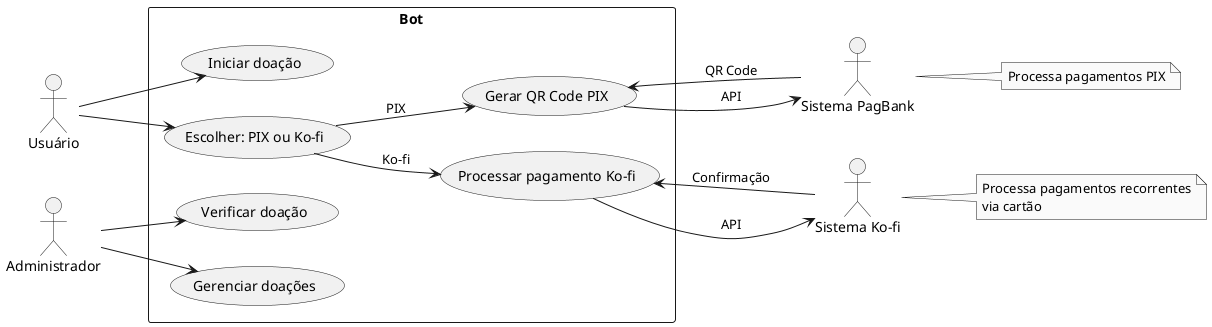 @startuml casodeuso
left to right direction
skinparam monochrome true

actor Usuário
actor Administrador
actor "Sistema PagBank" as PagBank
actor "Sistema Ko-fi" as KoFi

rectangle Bot {
  usecase "Iniciar doação" as UC1
  usecase "Escolher: PIX ou Ko-fi" as UC2
  usecase "Gerar QR Code PIX" as UC3
  usecase "Processar pagamento Ko-fi" as UC4
  usecase "Verificar doação" as UC5
  usecase "Gerenciar doações" as UC6
}

Usuário --> UC1
Usuário --> UC2
UC2 --> UC3 : PIX
UC2 --> UC4 : Ko-fi
UC3 --> PagBank : API
UC4 --> KoFi : API
PagBank --> UC3 : QR Code
KoFi --> UC4 : Confirmação

Administrador --> UC5
Administrador --> UC6

note right of PagBank
  Processa pagamentos PIX
end note

note right of KoFi
  Processa pagamentos recorrentes
  via cartão
end note
@enduml